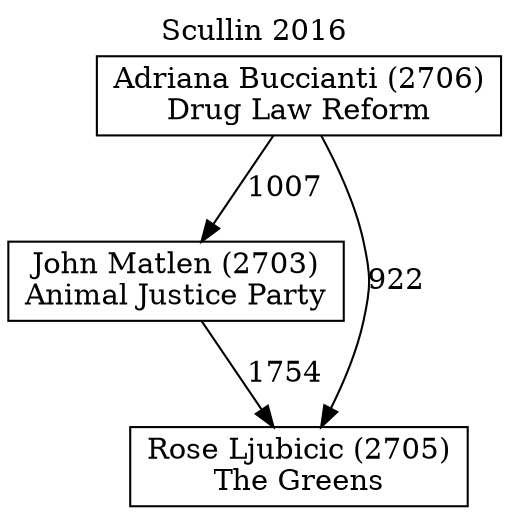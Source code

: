 // House preference flow
digraph "Rose Ljubicic (2705)_Scullin_2016" {
	graph [label="Scullin 2016" labelloc=t mclimit=10]
	node [shape=box]
	"John Matlen (2703)" [label="John Matlen (2703)
Animal Justice Party"]
	"Rose Ljubicic (2705)" [label="Rose Ljubicic (2705)
The Greens"]
	"Adriana Buccianti (2706)" [label="Adriana Buccianti (2706)
Drug Law Reform"]
	"Adriana Buccianti (2706)" -> "Rose Ljubicic (2705)" [label=922]
	"John Matlen (2703)" -> "Rose Ljubicic (2705)" [label=1754]
	"Adriana Buccianti (2706)" -> "John Matlen (2703)" [label=1007]
}
